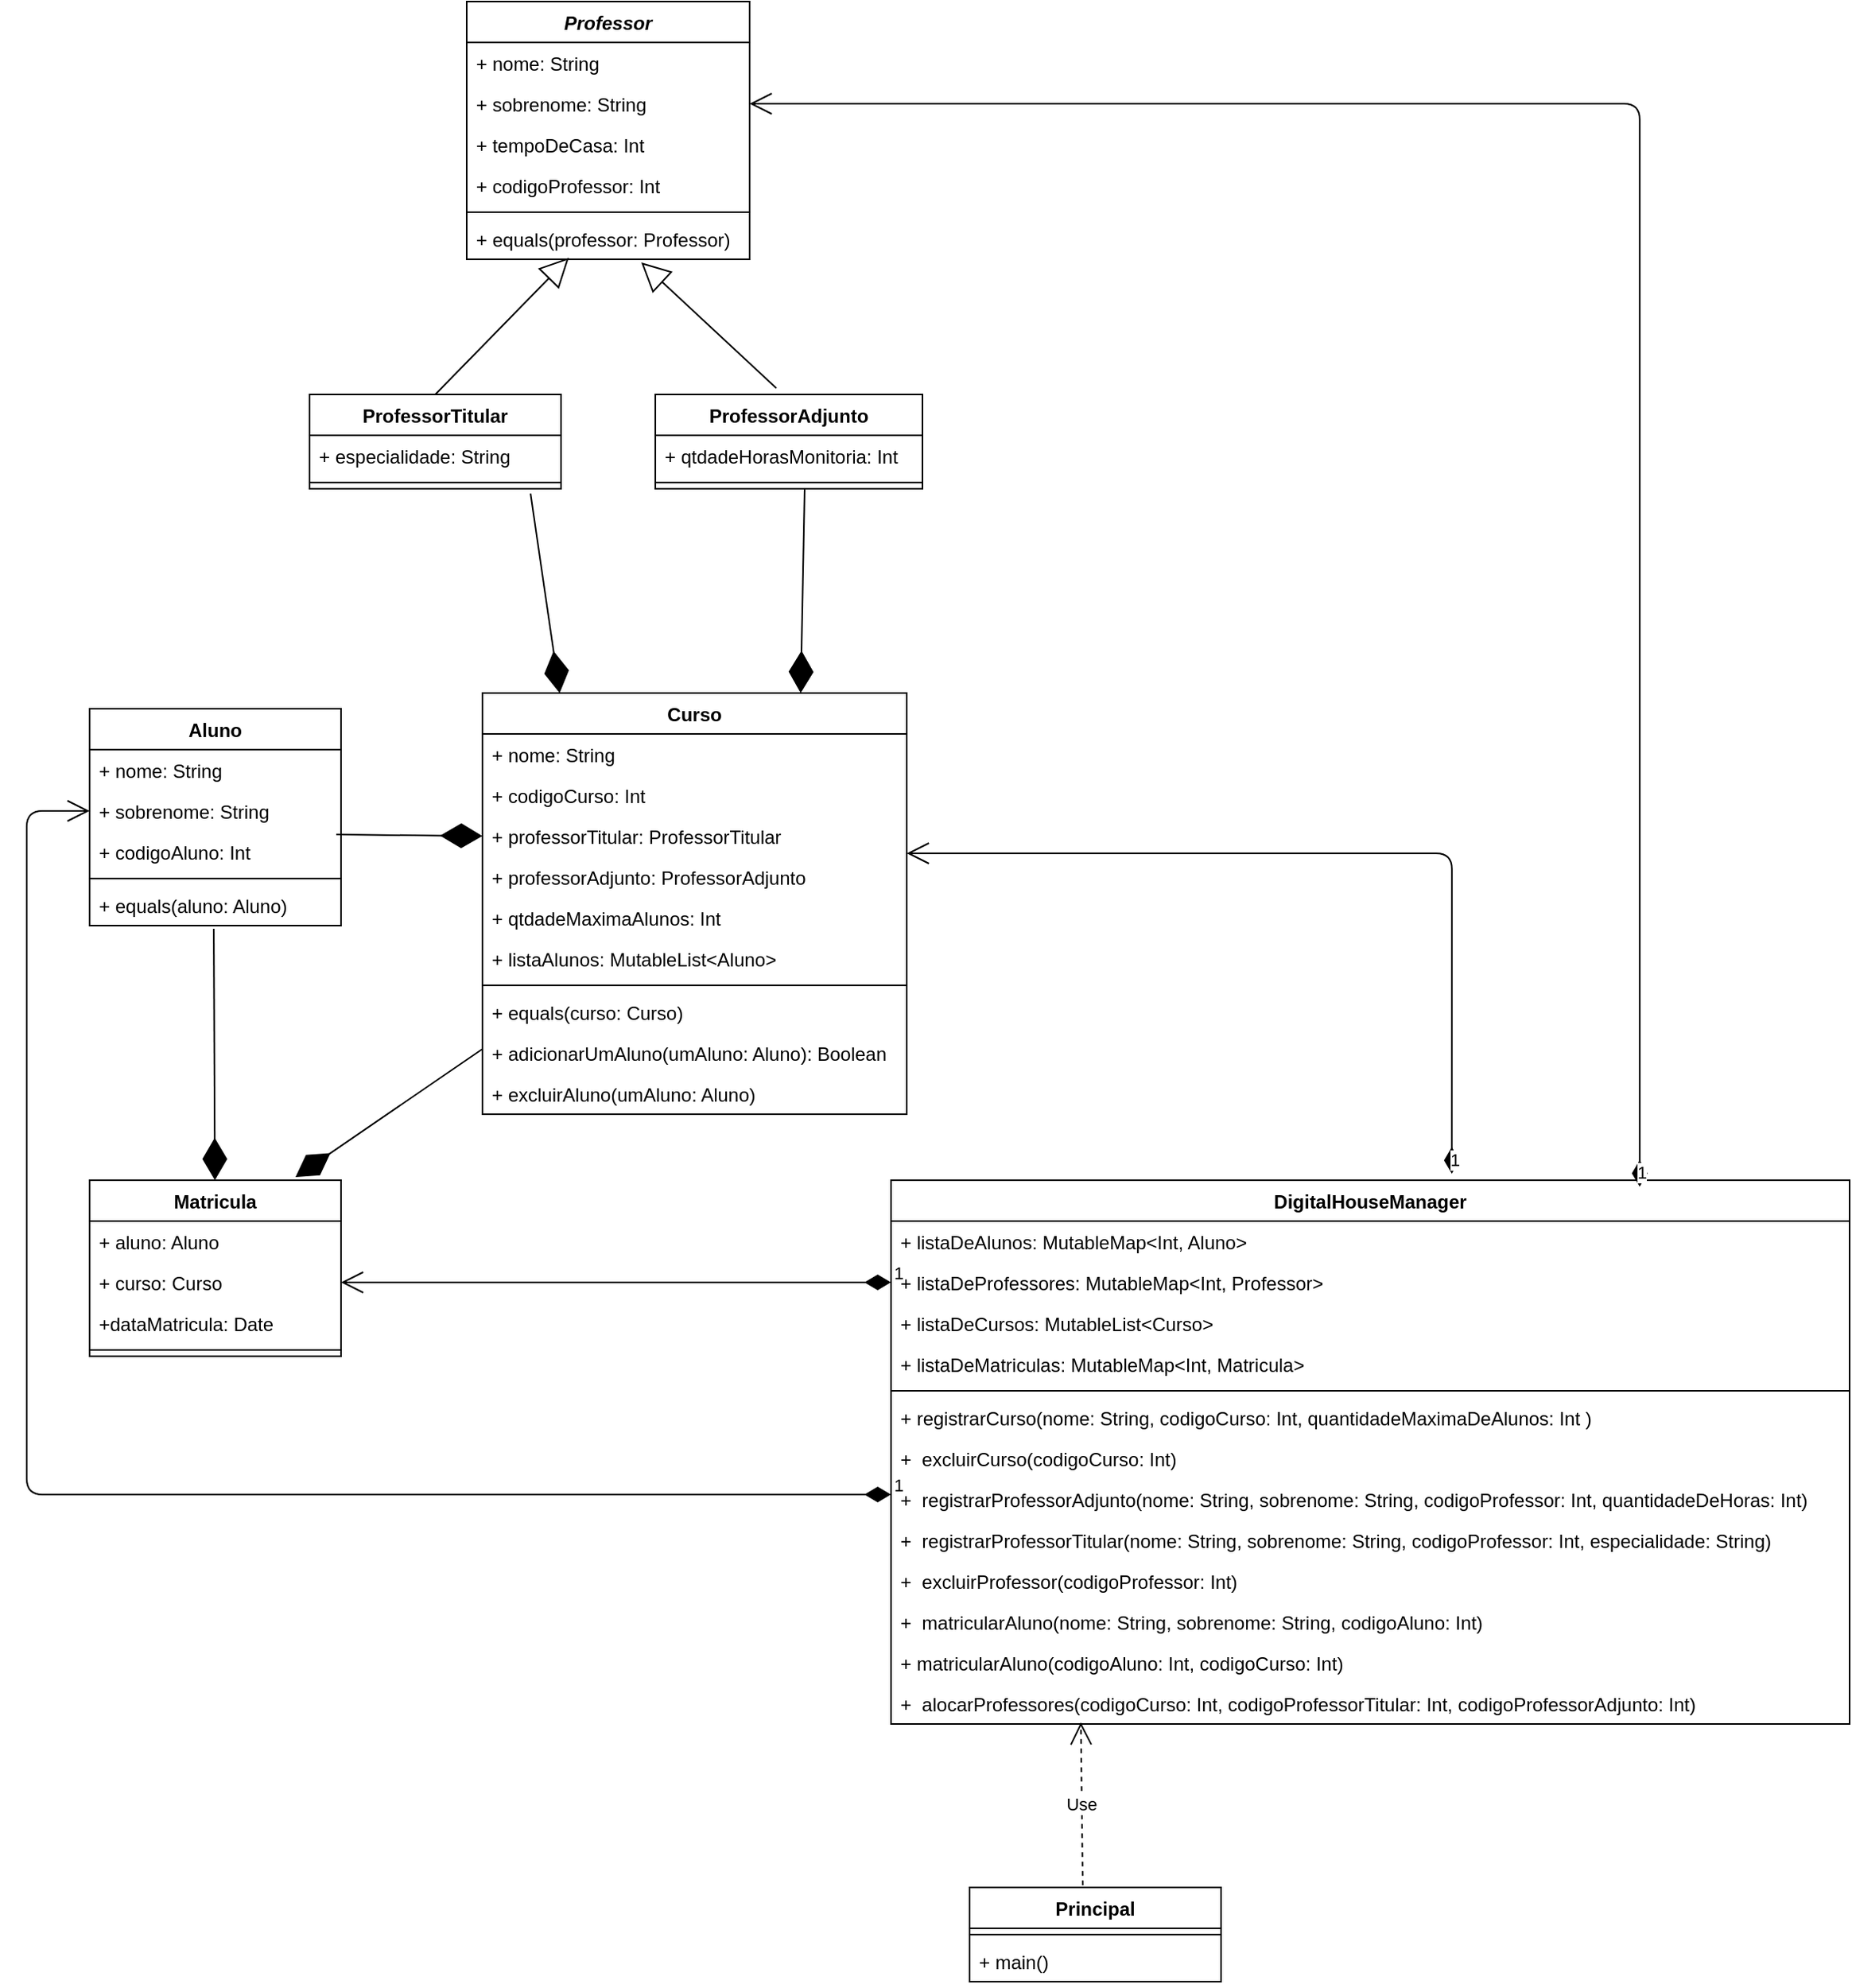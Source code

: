 <mxfile version="13.7.7" type="google"><diagram id="ugdR3I8RinFwlB0lNhH2" name="desafioKotlinUML"><mxGraphModel dx="1102" dy="532" grid="1" gridSize="10" guides="1" tooltips="1" connect="1" arrows="1" fold="1" page="1" pageScale="1" pageWidth="827" pageHeight="1169" math="0" shadow="0"><root><mxCell id="0"/><mxCell id="1" parent="0"/><mxCell id="LlGC_dZ52lj7l7rclLOW-5" value="Professor" style="swimlane;fontStyle=3;align=center;verticalAlign=top;childLayout=stackLayout;horizontal=1;startSize=26;horizontalStack=0;resizeParent=1;resizeParentMax=0;resizeLast=0;collapsible=1;marginBottom=0;" parent="1" vertex="1"><mxGeometry x="330" y="350" width="180" height="164" as="geometry"/></mxCell><mxCell id="LlGC_dZ52lj7l7rclLOW-6" value="+ nome: String" style="text;strokeColor=none;fillColor=none;align=left;verticalAlign=top;spacingLeft=4;spacingRight=4;overflow=hidden;rotatable=0;points=[[0,0.5],[1,0.5]];portConstraint=eastwest;" parent="LlGC_dZ52lj7l7rclLOW-5" vertex="1"><mxGeometry y="26" width="180" height="26" as="geometry"/></mxCell><mxCell id="LlGC_dZ52lj7l7rclLOW-7" value="+ sobrenome: String" style="text;strokeColor=none;fillColor=none;align=left;verticalAlign=top;spacingLeft=4;spacingRight=4;overflow=hidden;rotatable=0;points=[[0,0.5],[1,0.5]];portConstraint=eastwest;" parent="LlGC_dZ52lj7l7rclLOW-5" vertex="1"><mxGeometry y="52" width="180" height="26" as="geometry"/></mxCell><mxCell id="LlGC_dZ52lj7l7rclLOW-11" value="+ tempoDeCasa: Int" style="text;strokeColor=none;fillColor=none;align=left;verticalAlign=top;spacingLeft=4;spacingRight=4;overflow=hidden;rotatable=0;points=[[0,0.5],[1,0.5]];portConstraint=eastwest;" parent="LlGC_dZ52lj7l7rclLOW-5" vertex="1"><mxGeometry y="78" width="180" height="26" as="geometry"/></mxCell><mxCell id="LlGC_dZ52lj7l7rclLOW-8" value="+ codigoProfessor: Int" style="text;strokeColor=none;fillColor=none;align=left;verticalAlign=top;spacingLeft=4;spacingRight=4;overflow=hidden;rotatable=0;points=[[0,0.5],[1,0.5]];portConstraint=eastwest;" parent="LlGC_dZ52lj7l7rclLOW-5" vertex="1"><mxGeometry y="104" width="180" height="26" as="geometry"/></mxCell><mxCell id="LlGC_dZ52lj7l7rclLOW-9" value="" style="line;strokeWidth=1;fillColor=none;align=left;verticalAlign=middle;spacingTop=-1;spacingLeft=3;spacingRight=3;rotatable=0;labelPosition=right;points=[];portConstraint=eastwest;" parent="LlGC_dZ52lj7l7rclLOW-5" vertex="1"><mxGeometry y="130" width="180" height="8" as="geometry"/></mxCell><mxCell id="LlGC_dZ52lj7l7rclLOW-10" value="+ equals(professor: Professor)" style="text;strokeColor=none;fillColor=none;align=left;verticalAlign=top;spacingLeft=4;spacingRight=4;overflow=hidden;rotatable=0;points=[[0,0.5],[1,0.5]];portConstraint=eastwest;" parent="LlGC_dZ52lj7l7rclLOW-5" vertex="1"><mxGeometry y="138" width="180" height="26" as="geometry"/></mxCell><mxCell id="LlGC_dZ52lj7l7rclLOW-16" value="ProfessorAdjunto" style="swimlane;fontStyle=1;align=center;verticalAlign=top;childLayout=stackLayout;horizontal=1;startSize=26;horizontalStack=0;resizeParent=1;resizeParentMax=0;resizeLast=0;collapsible=1;marginBottom=0;" parent="1" vertex="1"><mxGeometry x="450" y="600" width="170" height="60" as="geometry"/></mxCell><mxCell id="LlGC_dZ52lj7l7rclLOW-17" value="+ qtdadeHorasMonitoria: Int" style="text;strokeColor=none;fillColor=none;align=left;verticalAlign=top;spacingLeft=4;spacingRight=4;overflow=hidden;rotatable=0;points=[[0,0.5],[1,0.5]];portConstraint=eastwest;" parent="LlGC_dZ52lj7l7rclLOW-16" vertex="1"><mxGeometry y="26" width="170" height="26" as="geometry"/></mxCell><mxCell id="LlGC_dZ52lj7l7rclLOW-18" value="" style="line;strokeWidth=1;fillColor=none;align=left;verticalAlign=middle;spacingTop=-1;spacingLeft=3;spacingRight=3;rotatable=0;labelPosition=right;points=[];portConstraint=eastwest;" parent="LlGC_dZ52lj7l7rclLOW-16" vertex="1"><mxGeometry y="52" width="170" height="8" as="geometry"/></mxCell><mxCell id="LlGC_dZ52lj7l7rclLOW-22" value="" style="endArrow=block;endSize=16;endFill=0;html=1;exitX=0.5;exitY=0;exitDx=0;exitDy=0;entryX=0.361;entryY=0.962;entryDx=0;entryDy=0;entryPerimeter=0;" parent="1" source="LlGC_dZ52lj7l7rclLOW-12" target="LlGC_dZ52lj7l7rclLOW-10" edge="1"><mxGeometry width="160" relative="1" as="geometry"><mxPoint x="290" y="540" as="sourcePoint"/><mxPoint x="490" y="430" as="targetPoint"/></mxGeometry></mxCell><mxCell id="LlGC_dZ52lj7l7rclLOW-23" value="" style="endArrow=block;endSize=16;endFill=0;html=1;exitX=0.453;exitY=-0.067;exitDx=0;exitDy=0;entryX=0.617;entryY=1.077;entryDx=0;entryDy=0;entryPerimeter=0;exitPerimeter=0;" parent="1" source="LlGC_dZ52lj7l7rclLOW-16" target="LlGC_dZ52lj7l7rclLOW-10" edge="1"><mxGeometry width="160" relative="1" as="geometry"><mxPoint x="290" y="610" as="sourcePoint"/><mxPoint x="386.98" y="523.012" as="targetPoint"/></mxGeometry></mxCell><mxCell id="LlGC_dZ52lj7l7rclLOW-12" value="ProfessorTitular" style="swimlane;fontStyle=1;align=center;verticalAlign=top;childLayout=stackLayout;horizontal=1;startSize=26;horizontalStack=0;resizeParent=1;resizeParentMax=0;resizeLast=0;collapsible=1;marginBottom=0;" parent="1" vertex="1"><mxGeometry x="230" y="600" width="160" height="60" as="geometry"/></mxCell><mxCell id="LlGC_dZ52lj7l7rclLOW-13" value="+ especialidade: String" style="text;strokeColor=none;fillColor=none;align=left;verticalAlign=top;spacingLeft=4;spacingRight=4;overflow=hidden;rotatable=0;points=[[0,0.5],[1,0.5]];portConstraint=eastwest;" parent="LlGC_dZ52lj7l7rclLOW-12" vertex="1"><mxGeometry y="26" width="160" height="26" as="geometry"/></mxCell><mxCell id="LlGC_dZ52lj7l7rclLOW-14" value="" style="line;strokeWidth=1;fillColor=none;align=left;verticalAlign=middle;spacingTop=-1;spacingLeft=3;spacingRight=3;rotatable=0;labelPosition=right;points=[];portConstraint=eastwest;" parent="LlGC_dZ52lj7l7rclLOW-12" vertex="1"><mxGeometry y="52" width="160" height="8" as="geometry"/></mxCell><mxCell id="pKGSvRUE_Ca_7cJMVMGF-1" value="Aluno" style="swimlane;fontStyle=1;align=center;verticalAlign=top;childLayout=stackLayout;horizontal=1;startSize=26;horizontalStack=0;resizeParent=1;resizeParentMax=0;resizeLast=0;collapsible=1;marginBottom=0;" parent="1" vertex="1"><mxGeometry x="90" y="800" width="160" height="138" as="geometry"/></mxCell><mxCell id="pKGSvRUE_Ca_7cJMVMGF-2" value="+ nome: String" style="text;strokeColor=none;fillColor=none;align=left;verticalAlign=top;spacingLeft=4;spacingRight=4;overflow=hidden;rotatable=0;points=[[0,0.5],[1,0.5]];portConstraint=eastwest;" parent="pKGSvRUE_Ca_7cJMVMGF-1" vertex="1"><mxGeometry y="26" width="160" height="26" as="geometry"/></mxCell><mxCell id="pKGSvRUE_Ca_7cJMVMGF-5" value="+ sobrenome: String" style="text;strokeColor=none;fillColor=none;align=left;verticalAlign=top;spacingLeft=4;spacingRight=4;overflow=hidden;rotatable=0;points=[[0,0.5],[1,0.5]];portConstraint=eastwest;" parent="pKGSvRUE_Ca_7cJMVMGF-1" vertex="1"><mxGeometry y="52" width="160" height="26" as="geometry"/></mxCell><mxCell id="pKGSvRUE_Ca_7cJMVMGF-6" value="+ codigoAluno: Int" style="text;strokeColor=none;fillColor=none;align=left;verticalAlign=top;spacingLeft=4;spacingRight=4;overflow=hidden;rotatable=0;points=[[0,0.5],[1,0.5]];portConstraint=eastwest;" parent="pKGSvRUE_Ca_7cJMVMGF-1" vertex="1"><mxGeometry y="78" width="160" height="26" as="geometry"/></mxCell><mxCell id="pKGSvRUE_Ca_7cJMVMGF-3" value="" style="line;strokeWidth=1;fillColor=none;align=left;verticalAlign=middle;spacingTop=-1;spacingLeft=3;spacingRight=3;rotatable=0;labelPosition=right;points=[];portConstraint=eastwest;" parent="pKGSvRUE_Ca_7cJMVMGF-1" vertex="1"><mxGeometry y="104" width="160" height="8" as="geometry"/></mxCell><mxCell id="pKGSvRUE_Ca_7cJMVMGF-4" value="+ equals(aluno: Aluno)" style="text;strokeColor=none;fillColor=none;align=left;verticalAlign=top;spacingLeft=4;spacingRight=4;overflow=hidden;rotatable=0;points=[[0,0.5],[1,0.5]];portConstraint=eastwest;" parent="pKGSvRUE_Ca_7cJMVMGF-1" vertex="1"><mxGeometry y="112" width="160" height="26" as="geometry"/></mxCell><mxCell id="LlGC_dZ52lj7l7rclLOW-29" value="" style="endArrow=diamondThin;endFill=1;endSize=24;html=1;entryX=0.75;entryY=0;entryDx=0;entryDy=0;exitX=0.559;exitY=1;exitDx=0;exitDy=0;exitPerimeter=0;" parent="1" source="LlGC_dZ52lj7l7rclLOW-18" target="VbvfUFDYXYdJ9PcD_KQY-1" edge="1"><mxGeometry width="160" relative="1" as="geometry"><mxPoint x="330" y="750" as="sourcePoint"/><mxPoint x="490" y="750" as="targetPoint"/></mxGeometry></mxCell><mxCell id="LlGC_dZ52lj7l7rclLOW-30" value="" style="endArrow=diamondThin;endFill=1;endSize=24;html=1;entryX=0.182;entryY=0;entryDx=0;entryDy=0;entryPerimeter=0;exitX=0.25;exitY=1;exitDx=0;exitDy=0;" parent="1" target="VbvfUFDYXYdJ9PcD_KQY-1" edge="1"><mxGeometry width="160" relative="1" as="geometry"><mxPoint x="370.6" y="663.02" as="sourcePoint"/><mxPoint x="370.0" y="789.996" as="targetPoint"/></mxGeometry></mxCell><mxCell id="LlGC_dZ52lj7l7rclLOW-31" value="" style="endArrow=diamondThin;endFill=1;endSize=24;html=1;entryX=0;entryY=0.5;entryDx=0;entryDy=0;exitX=0.981;exitY=0.077;exitDx=0;exitDy=0;exitPerimeter=0;" parent="1" source="pKGSvRUE_Ca_7cJMVMGF-6" target="LlGC_dZ52lj7l7rclLOW-25" edge="1"><mxGeometry width="160" relative="1" as="geometry"><mxPoint x="300.6" y="790" as="sourcePoint"/><mxPoint x="300" y="916.976" as="targetPoint"/></mxGeometry></mxCell><mxCell id="DbUz-QXsdvYq7x-U8GXU-7" value="" style="endArrow=diamondThin;endFill=1;endSize=24;html=1;entryX=0.819;entryY=-0.018;entryDx=0;entryDy=0;entryPerimeter=0;" parent="1" source="VbvfUFDYXYdJ9PcD_KQY-1" target="DbUz-QXsdvYq7x-U8GXU-1" edge="1"><mxGeometry width="160" relative="1" as="geometry"><mxPoint x="400" y="1070" as="sourcePoint"/><mxPoint x="610" y="1020" as="targetPoint"/></mxGeometry></mxCell><mxCell id="DbUz-QXsdvYq7x-U8GXU-8" value="" style="endArrow=diamondThin;endFill=1;endSize=24;html=1;exitX=0.494;exitY=1.077;exitDx=0;exitDy=0;exitPerimeter=0;" parent="1" source="pKGSvRUE_Ca_7cJMVMGF-4" target="DbUz-QXsdvYq7x-U8GXU-1" edge="1"><mxGeometry width="160" relative="1" as="geometry"><mxPoint x="204.04" y="969.998" as="sourcePoint"/><mxPoint x="100.0" y="1070.994" as="targetPoint"/></mxGeometry></mxCell><mxCell id="DbUz-QXsdvYq7x-U8GXU-1" value="Matricula" style="swimlane;fontStyle=1;align=center;verticalAlign=top;childLayout=stackLayout;horizontal=1;startSize=26;horizontalStack=0;resizeParent=1;resizeParentMax=0;resizeLast=0;collapsible=1;marginBottom=0;" parent="1" vertex="1"><mxGeometry x="90" y="1100" width="160" height="112" as="geometry"/></mxCell><mxCell id="DbUz-QXsdvYq7x-U8GXU-2" value="+ aluno: Aluno" style="text;strokeColor=none;fillColor=none;align=left;verticalAlign=top;spacingLeft=4;spacingRight=4;overflow=hidden;rotatable=0;points=[[0,0.5],[1,0.5]];portConstraint=eastwest;" parent="DbUz-QXsdvYq7x-U8GXU-1" vertex="1"><mxGeometry y="26" width="160" height="26" as="geometry"/></mxCell><mxCell id="DbUz-QXsdvYq7x-U8GXU-5" value="+ curso: Curso" style="text;strokeColor=none;fillColor=none;align=left;verticalAlign=top;spacingLeft=4;spacingRight=4;overflow=hidden;rotatable=0;points=[[0,0.5],[1,0.5]];portConstraint=eastwest;" parent="DbUz-QXsdvYq7x-U8GXU-1" vertex="1"><mxGeometry y="52" width="160" height="26" as="geometry"/></mxCell><mxCell id="DbUz-QXsdvYq7x-U8GXU-6" value="+dataMatricula: Date" style="text;strokeColor=none;fillColor=none;align=left;verticalAlign=top;spacingLeft=4;spacingRight=4;overflow=hidden;rotatable=0;points=[[0,0.5],[1,0.5]];portConstraint=eastwest;" parent="DbUz-QXsdvYq7x-U8GXU-1" vertex="1"><mxGeometry y="78" width="160" height="26" as="geometry"/></mxCell><mxCell id="DbUz-QXsdvYq7x-U8GXU-3" value="" style="line;strokeWidth=1;fillColor=none;align=left;verticalAlign=middle;spacingTop=-1;spacingLeft=3;spacingRight=3;rotatable=0;labelPosition=right;points=[];portConstraint=eastwest;" parent="DbUz-QXsdvYq7x-U8GXU-1" vertex="1"><mxGeometry y="104" width="160" height="8" as="geometry"/></mxCell><mxCell id="DbUz-QXsdvYq7x-U8GXU-16" value="1" style="endArrow=open;html=1;endSize=12;startArrow=diamondThin;startSize=14;startFill=1;edgeStyle=orthogonalEdgeStyle;align=left;verticalAlign=bottom;exitX=0.585;exitY=-0.012;exitDx=0;exitDy=0;exitPerimeter=0;entryX=1;entryY=-0.077;entryDx=0;entryDy=0;entryPerimeter=0;" parent="1" source="DbUz-QXsdvYq7x-U8GXU-9" target="LlGC_dZ52lj7l7rclLOW-26" edge="1"><mxGeometry x="-1" y="3" relative="1" as="geometry"><mxPoint x="450" y="1070" as="sourcePoint"/><mxPoint x="610" y="1070" as="targetPoint"/></mxGeometry></mxCell><mxCell id="DbUz-QXsdvYq7x-U8GXU-17" value="1" style="endArrow=open;html=1;endSize=12;startArrow=diamondThin;startSize=14;startFill=1;edgeStyle=orthogonalEdgeStyle;align=left;verticalAlign=bottom;exitX=0;exitY=0.5;exitDx=0;exitDy=0;entryX=1;entryY=0.5;entryDx=0;entryDy=0;" parent="1" source="DbUz-QXsdvYq7x-U8GXU-13" target="DbUz-QXsdvYq7x-U8GXU-5" edge="1"><mxGeometry x="-1" y="3" relative="1" as="geometry"><mxPoint x="767.95" y="1188.032" as="sourcePoint"/><mxPoint x="560" y="901.998" as="targetPoint"/></mxGeometry></mxCell><mxCell id="DbUz-QXsdvYq7x-U8GXU-9" value="DigitalHouseManager" style="swimlane;fontStyle=1;align=center;verticalAlign=top;childLayout=stackLayout;horizontal=1;startSize=26;horizontalStack=0;resizeParent=1;resizeParentMax=0;resizeLast=0;collapsible=1;marginBottom=0;" parent="1" vertex="1"><mxGeometry x="600" y="1100" width="610" height="346" as="geometry"/></mxCell><mxCell id="DbUz-QXsdvYq7x-U8GXU-10" value="+ listaDeAlunos: MutableMap&lt;Int, Aluno&gt;" style="text;strokeColor=none;fillColor=none;align=left;verticalAlign=top;spacingLeft=4;spacingRight=4;overflow=hidden;rotatable=0;points=[[0,0.5],[1,0.5]];portConstraint=eastwest;" parent="DbUz-QXsdvYq7x-U8GXU-9" vertex="1"><mxGeometry y="26" width="610" height="26" as="geometry"/></mxCell><mxCell id="DbUz-QXsdvYq7x-U8GXU-13" value="+ listaDeProfessores: MutableMap&lt;Int, Professor&gt;" style="text;strokeColor=none;fillColor=none;align=left;verticalAlign=top;spacingLeft=4;spacingRight=4;overflow=hidden;rotatable=0;points=[[0,0.5],[1,0.5]];portConstraint=eastwest;" parent="DbUz-QXsdvYq7x-U8GXU-9" vertex="1"><mxGeometry y="52" width="610" height="26" as="geometry"/></mxCell><mxCell id="DbUz-QXsdvYq7x-U8GXU-14" value="+ listaDeCursos: MutableList&lt;Curso&gt;" style="text;strokeColor=none;fillColor=none;align=left;verticalAlign=top;spacingLeft=4;spacingRight=4;overflow=hidden;rotatable=0;points=[[0,0.5],[1,0.5]];portConstraint=eastwest;" parent="DbUz-QXsdvYq7x-U8GXU-9" vertex="1"><mxGeometry y="78" width="610" height="26" as="geometry"/></mxCell><mxCell id="DbUz-QXsdvYq7x-U8GXU-15" value="+ listaDeMatriculas: MutableMap&lt;Int, Matricula&gt;" style="text;strokeColor=none;fillColor=none;align=left;verticalAlign=top;spacingLeft=4;spacingRight=4;overflow=hidden;rotatable=0;points=[[0,0.5],[1,0.5]];portConstraint=eastwest;" parent="DbUz-QXsdvYq7x-U8GXU-9" vertex="1"><mxGeometry y="104" width="610" height="26" as="geometry"/></mxCell><mxCell id="DbUz-QXsdvYq7x-U8GXU-11" value="" style="line;strokeWidth=1;fillColor=none;align=left;verticalAlign=middle;spacingTop=-1;spacingLeft=3;spacingRight=3;rotatable=0;labelPosition=right;points=[];portConstraint=eastwest;" parent="DbUz-QXsdvYq7x-U8GXU-9" vertex="1"><mxGeometry y="130" width="610" height="8" as="geometry"/></mxCell><mxCell id="DbUz-QXsdvYq7x-U8GXU-12" value="+ registrarCurso(nome: String, codigoCurso: Int, quantidadeMaximaDeAlunos: Int )" style="text;strokeColor=none;fillColor=none;align=left;verticalAlign=top;spacingLeft=4;spacingRight=4;overflow=hidden;rotatable=0;points=[[0,0.5],[1,0.5]];portConstraint=eastwest;" parent="DbUz-QXsdvYq7x-U8GXU-9" vertex="1"><mxGeometry y="138" width="610" height="26" as="geometry"/></mxCell><mxCell id="DwpUzL8_6gCGdwDl1B6Q-1" value="+  excluirCurso(codigoCurso: Int)&#10;" style="text;strokeColor=none;fillColor=none;align=left;verticalAlign=top;spacingLeft=4;spacingRight=4;overflow=hidden;rotatable=0;points=[[0,0.5],[1,0.5]];portConstraint=eastwest;" parent="DbUz-QXsdvYq7x-U8GXU-9" vertex="1"><mxGeometry y="164" width="610" height="26" as="geometry"/></mxCell><mxCell id="DwpUzL8_6gCGdwDl1B6Q-2" value="+  registrarProfessorAdjunto(nome: String, sobrenome: String, codigoProfessor: Int, quantidadeDeHoras: Int)" style="text;strokeColor=none;fillColor=none;align=left;verticalAlign=top;spacingLeft=4;spacingRight=4;overflow=hidden;rotatable=0;points=[[0,0.5],[1,0.5]];portConstraint=eastwest;" parent="DbUz-QXsdvYq7x-U8GXU-9" vertex="1"><mxGeometry y="190" width="610" height="26" as="geometry"/></mxCell><mxCell id="DwpUzL8_6gCGdwDl1B6Q-3" value="+  registrarProfessorTitular(nome: String, sobrenome: String, codigoProfessor: Int, especialidade: String)" style="text;strokeColor=none;fillColor=none;align=left;verticalAlign=top;spacingLeft=4;spacingRight=4;overflow=hidden;rotatable=0;points=[[0,0.5],[1,0.5]];portConstraint=eastwest;" parent="DbUz-QXsdvYq7x-U8GXU-9" vertex="1"><mxGeometry y="216" width="610" height="26" as="geometry"/></mxCell><mxCell id="DwpUzL8_6gCGdwDl1B6Q-4" value="+  excluirProfessor(codigoProfessor: Int)" style="text;strokeColor=none;fillColor=none;align=left;verticalAlign=top;spacingLeft=4;spacingRight=4;overflow=hidden;rotatable=0;points=[[0,0.5],[1,0.5]];portConstraint=eastwest;" parent="DbUz-QXsdvYq7x-U8GXU-9" vertex="1"><mxGeometry y="242" width="610" height="26" as="geometry"/></mxCell><mxCell id="DwpUzL8_6gCGdwDl1B6Q-5" value="+  matricularAluno(nome: String, sobrenome: String, codigoAluno: Int)" style="text;strokeColor=none;fillColor=none;align=left;verticalAlign=top;spacingLeft=4;spacingRight=4;overflow=hidden;rotatable=0;points=[[0,0.5],[1,0.5]];portConstraint=eastwest;" parent="DbUz-QXsdvYq7x-U8GXU-9" vertex="1"><mxGeometry y="268" width="610" height="26" as="geometry"/></mxCell><mxCell id="DwpUzL8_6gCGdwDl1B6Q-6" value="+ matricularAluno(codigoAluno: Int, codigoCurso: Int)" style="text;strokeColor=none;fillColor=none;align=left;verticalAlign=top;spacingLeft=4;spacingRight=4;overflow=hidden;rotatable=0;points=[[0,0.5],[1,0.5]];portConstraint=eastwest;" parent="DbUz-QXsdvYq7x-U8GXU-9" vertex="1"><mxGeometry y="294" width="610" height="26" as="geometry"/></mxCell><mxCell id="DwpUzL8_6gCGdwDl1B6Q-7" value="+  alocarProfessores(codigoCurso: Int, codigoProfessorTitular: Int, codigoProfessorAdjunto: Int)" style="text;strokeColor=none;fillColor=none;align=left;verticalAlign=top;spacingLeft=4;spacingRight=4;overflow=hidden;rotatable=0;points=[[0,0.5],[1,0.5]];portConstraint=eastwest;" parent="DbUz-QXsdvYq7x-U8GXU-9" vertex="1"><mxGeometry y="320" width="610" height="26" as="geometry"/></mxCell><mxCell id="DbUz-QXsdvYq7x-U8GXU-18" value="1" style="endArrow=open;html=1;endSize=12;startArrow=diamondThin;startSize=14;startFill=1;edgeStyle=orthogonalEdgeStyle;align=left;verticalAlign=bottom;exitX=0.781;exitY=0.012;exitDx=0;exitDy=0;exitPerimeter=0;entryX=1;entryY=0.5;entryDx=0;entryDy=0;" parent="1" source="DbUz-QXsdvYq7x-U8GXU-9" target="LlGC_dZ52lj7l7rclLOW-7" edge="1"><mxGeometry x="-1" y="3" relative="1" as="geometry"><mxPoint x="950" y="920" as="sourcePoint"/><mxPoint x="790" y="580" as="targetPoint"/></mxGeometry></mxCell><mxCell id="DbUz-QXsdvYq7x-U8GXU-19" value="1" style="endArrow=open;html=1;endSize=12;startArrow=diamondThin;startSize=14;startFill=1;edgeStyle=orthogonalEdgeStyle;align=left;verticalAlign=bottom;entryX=0;entryY=0.5;entryDx=0;entryDy=0;" parent="1" source="DbUz-QXsdvYq7x-U8GXU-9" target="pKGSvRUE_Ca_7cJMVMGF-5" edge="1"><mxGeometry x="-1" y="3" relative="1" as="geometry"><mxPoint x="855" y="1290" as="sourcePoint"/><mxPoint x="270" y="1280" as="targetPoint"/><Array as="points"><mxPoint x="729" y="1300"/><mxPoint x="50" y="1300"/><mxPoint x="50" y="865"/></Array></mxGeometry></mxCell><mxCell id="VbvfUFDYXYdJ9PcD_KQY-1" value="Curso" style="swimlane;fontStyle=1;align=center;verticalAlign=top;childLayout=stackLayout;horizontal=1;startSize=26;horizontalStack=0;resizeParent=1;resizeParentMax=0;resizeLast=0;collapsible=1;marginBottom=0;" parent="1" vertex="1"><mxGeometry x="340" y="790" width="270" height="268" as="geometry"/></mxCell><mxCell id="VbvfUFDYXYdJ9PcD_KQY-2" value="+ nome: String" style="text;strokeColor=none;fillColor=none;align=left;verticalAlign=top;spacingLeft=4;spacingRight=4;overflow=hidden;rotatable=0;points=[[0,0.5],[1,0.5]];portConstraint=eastwest;" parent="VbvfUFDYXYdJ9PcD_KQY-1" vertex="1"><mxGeometry y="26" width="270" height="26" as="geometry"/></mxCell><mxCell id="VbvfUFDYXYdJ9PcD_KQY-5" value="+ codigoCurso: Int" style="text;strokeColor=none;fillColor=none;align=left;verticalAlign=top;spacingLeft=4;spacingRight=4;overflow=hidden;rotatable=0;points=[[0,0.5],[1,0.5]];portConstraint=eastwest;" parent="VbvfUFDYXYdJ9PcD_KQY-1" vertex="1"><mxGeometry y="52" width="270" height="26" as="geometry"/></mxCell><mxCell id="LlGC_dZ52lj7l7rclLOW-25" value="+ professorTitular: ProfessorTitular" style="text;strokeColor=none;fillColor=none;align=left;verticalAlign=top;spacingLeft=4;spacingRight=4;overflow=hidden;rotatable=0;points=[[0,0.5],[1,0.5]];portConstraint=eastwest;" parent="VbvfUFDYXYdJ9PcD_KQY-1" vertex="1"><mxGeometry y="78" width="270" height="26" as="geometry"/></mxCell><mxCell id="LlGC_dZ52lj7l7rclLOW-26" value="+ professorAdjunto: ProfessorAdjunto" style="text;strokeColor=none;fillColor=none;align=left;verticalAlign=top;spacingLeft=4;spacingRight=4;overflow=hidden;rotatable=0;points=[[0,0.5],[1,0.5]];portConstraint=eastwest;" parent="VbvfUFDYXYdJ9PcD_KQY-1" vertex="1"><mxGeometry y="104" width="270" height="26" as="geometry"/></mxCell><mxCell id="LlGC_dZ52lj7l7rclLOW-27" value="+ qtdadeMaximaAlunos: Int" style="text;strokeColor=none;fillColor=none;align=left;verticalAlign=top;spacingLeft=4;spacingRight=4;overflow=hidden;rotatable=0;points=[[0,0.5],[1,0.5]];portConstraint=eastwest;" parent="VbvfUFDYXYdJ9PcD_KQY-1" vertex="1"><mxGeometry y="130" width="270" height="26" as="geometry"/></mxCell><mxCell id="LlGC_dZ52lj7l7rclLOW-28" value="+ listaAlunos: MutableList&lt;Aluno&gt;" style="text;strokeColor=none;fillColor=none;align=left;verticalAlign=top;spacingLeft=4;spacingRight=4;overflow=hidden;rotatable=0;points=[[0,0.5],[1,0.5]];portConstraint=eastwest;" parent="VbvfUFDYXYdJ9PcD_KQY-1" vertex="1"><mxGeometry y="156" width="270" height="26" as="geometry"/></mxCell><mxCell id="VbvfUFDYXYdJ9PcD_KQY-3" value="" style="line;strokeWidth=1;fillColor=none;align=left;verticalAlign=middle;spacingTop=-1;spacingLeft=3;spacingRight=3;rotatable=0;labelPosition=right;points=[];portConstraint=eastwest;" parent="VbvfUFDYXYdJ9PcD_KQY-1" vertex="1"><mxGeometry y="182" width="270" height="8" as="geometry"/></mxCell><mxCell id="VbvfUFDYXYdJ9PcD_KQY-4" value="+ equals(curso: Curso)" style="text;strokeColor=none;fillColor=none;align=left;verticalAlign=top;spacingLeft=4;spacingRight=4;overflow=hidden;rotatable=0;points=[[0,0.5],[1,0.5]];portConstraint=eastwest;" parent="VbvfUFDYXYdJ9PcD_KQY-1" vertex="1"><mxGeometry y="190" width="270" height="26" as="geometry"/></mxCell><mxCell id="DbUz-QXsdvYq7x-U8GXU-21" value="+ adicionarUmAluno(umAluno: Aluno): Boolean&#10;&#10;" style="text;strokeColor=none;fillColor=none;align=left;verticalAlign=top;spacingLeft=4;spacingRight=4;overflow=hidden;rotatable=0;points=[[0,0.5],[1,0.5]];portConstraint=eastwest;" parent="VbvfUFDYXYdJ9PcD_KQY-1" vertex="1"><mxGeometry y="216" width="270" height="26" as="geometry"/></mxCell><mxCell id="DbUz-QXsdvYq7x-U8GXU-22" value="+ excluirAluno(umAluno: Aluno)&#10;" style="text;strokeColor=none;fillColor=none;align=left;verticalAlign=top;spacingLeft=4;spacingRight=4;overflow=hidden;rotatable=0;points=[[0,0.5],[1,0.5]];portConstraint=eastwest;" parent="VbvfUFDYXYdJ9PcD_KQY-1" vertex="1"><mxGeometry y="242" width="270" height="26" as="geometry"/></mxCell><mxCell id="XGOZGvwjak3mirYFOJxR-5" value="Use" style="endArrow=open;endSize=12;dashed=1;html=1;exitX=0.45;exitY=-0.023;exitDx=0;exitDy=0;exitPerimeter=0;entryX=0.198;entryY=0.962;entryDx=0;entryDy=0;entryPerimeter=0;" parent="1" source="XGOZGvwjak3mirYFOJxR-1" target="DwpUzL8_6gCGdwDl1B6Q-7" edge="1"><mxGeometry width="160" relative="1" as="geometry"><mxPoint x="667" y="1490" as="sourcePoint"/><mxPoint x="827" y="1490" as="targetPoint"/></mxGeometry></mxCell><mxCell id="XGOZGvwjak3mirYFOJxR-1" value="Principal" style="swimlane;fontStyle=1;align=center;verticalAlign=top;childLayout=stackLayout;horizontal=1;startSize=26;horizontalStack=0;resizeParent=1;resizeParentMax=0;resizeLast=0;collapsible=1;marginBottom=0;" parent="1" vertex="1"><mxGeometry x="650" y="1550" width="160" height="60" as="geometry"/></mxCell><mxCell id="XGOZGvwjak3mirYFOJxR-3" value="" style="line;strokeWidth=1;fillColor=none;align=left;verticalAlign=middle;spacingTop=-1;spacingLeft=3;spacingRight=3;rotatable=0;labelPosition=right;points=[];portConstraint=eastwest;" parent="XGOZGvwjak3mirYFOJxR-1" vertex="1"><mxGeometry y="26" width="160" height="8" as="geometry"/></mxCell><mxCell id="XGOZGvwjak3mirYFOJxR-4" value="+ main()" style="text;strokeColor=none;fillColor=none;align=left;verticalAlign=top;spacingLeft=4;spacingRight=4;overflow=hidden;rotatable=0;points=[[0,0.5],[1,0.5]];portConstraint=eastwest;" parent="XGOZGvwjak3mirYFOJxR-1" vertex="1"><mxGeometry y="34" width="160" height="26" as="geometry"/></mxCell></root></mxGraphModel></diagram></mxfile>